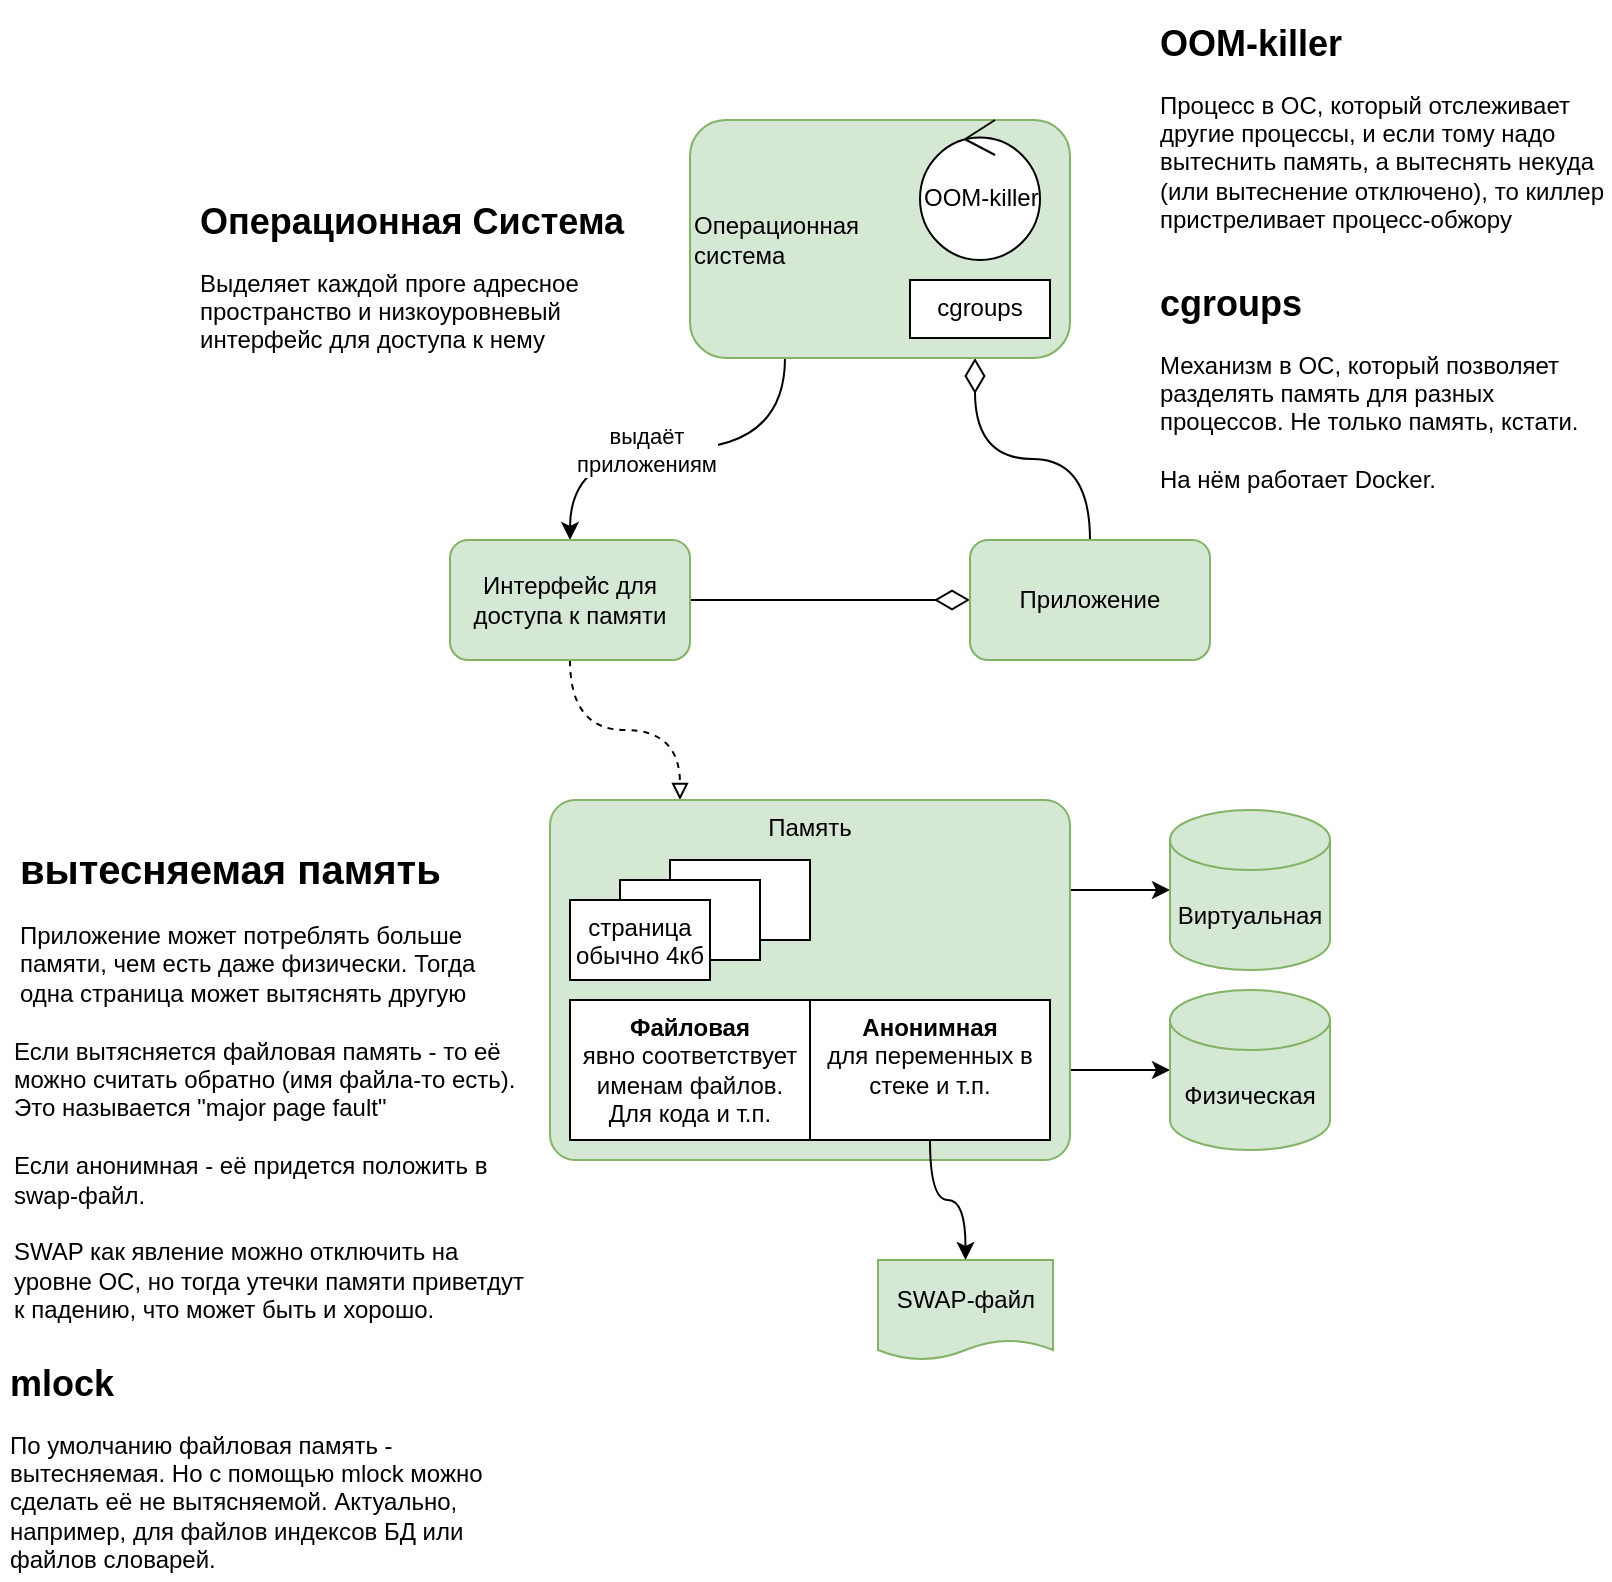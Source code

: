 <mxfile version="14.7.3" type="github">
  <diagram id="ImWpfMLSMGcMEEKTHTEJ" name="Page-1">
    <mxGraphModel dx="1990" dy="1153" grid="1" gridSize="10" guides="1" tooltips="1" connect="1" arrows="1" fold="1" page="1" pageScale="1" pageWidth="850" pageHeight="1100" math="0" shadow="0">
      <root>
        <mxCell id="0" />
        <mxCell id="1" parent="0" />
        <mxCell id="E5qFBSlidN9A068RfuDA-7" value="&lt;h1 style=&quot;font-size: 18px&quot;&gt;Операционная Система&lt;br&gt;&lt;/h1&gt;Выделяет каждой проге адресное пространство и низкоуровневый интерфейс для доступа к нему" style="text;html=1;strokeColor=none;fillColor=none;spacing=5;spacingTop=-20;whiteSpace=wrap;overflow=hidden;rounded=0;" vertex="1" parent="1">
          <mxGeometry x="118" y="119" width="230" height="90" as="geometry" />
        </mxCell>
        <mxCell id="E5qFBSlidN9A068RfuDA-11" style="edgeStyle=orthogonalEdgeStyle;curved=1;rounded=0;orthogonalLoop=1;jettySize=auto;html=1;exitX=0.75;exitY=1;exitDx=0;exitDy=0;startArrow=diamondThin;startFill=0;endArrow=none;endFill=0;startSize=15;" edge="1" parent="1" source="E5qFBSlidN9A068RfuDA-8" target="E5qFBSlidN9A068RfuDA-10">
          <mxGeometry relative="1" as="geometry" />
        </mxCell>
        <mxCell id="E5qFBSlidN9A068RfuDA-14" style="edgeStyle=orthogonalEdgeStyle;curved=1;rounded=0;orthogonalLoop=1;jettySize=auto;html=1;exitX=0.25;exitY=1;exitDx=0;exitDy=0;entryX=0.5;entryY=0;entryDx=0;entryDy=0;" edge="1" parent="1" source="E5qFBSlidN9A068RfuDA-8" target="E5qFBSlidN9A068RfuDA-12">
          <mxGeometry relative="1" as="geometry" />
        </mxCell>
        <mxCell id="E5qFBSlidN9A068RfuDA-16" value="&lt;div&gt;выдаёт &lt;br&gt;&lt;/div&gt;&lt;div&gt;приложениям&lt;/div&gt;" style="edgeLabel;html=1;align=center;verticalAlign=middle;resizable=0;points=[];" vertex="1" connectable="0" parent="E5qFBSlidN9A068RfuDA-14">
          <mxGeometry x="0.157" relative="1" as="geometry">
            <mxPoint as="offset" />
          </mxGeometry>
        </mxCell>
        <mxCell id="E5qFBSlidN9A068RfuDA-8" value="&lt;div&gt;Операционная &lt;br&gt;&lt;/div&gt;&lt;div&gt;система&lt;/div&gt;" style="whiteSpace=wrap;html=1;rounded=1;fillColor=#d5e8d4;strokeColor=#82b366;verticalAlign=middle;align=left;" vertex="1" parent="1">
          <mxGeometry x="368" y="80" width="190" height="119" as="geometry" />
        </mxCell>
        <mxCell id="E5qFBSlidN9A068RfuDA-15" style="edgeStyle=orthogonalEdgeStyle;curved=1;rounded=0;orthogonalLoop=1;jettySize=auto;html=1;exitX=0;exitY=0.5;exitDx=0;exitDy=0;entryX=1;entryY=0.5;entryDx=0;entryDy=0;startArrow=diamondThin;startFill=0;endArrow=none;endFill=0;startSize=15;" edge="1" parent="1" source="E5qFBSlidN9A068RfuDA-10" target="E5qFBSlidN9A068RfuDA-12">
          <mxGeometry relative="1" as="geometry" />
        </mxCell>
        <mxCell id="E5qFBSlidN9A068RfuDA-10" value="Приложение" style="whiteSpace=wrap;html=1;rounded=1;fillColor=#d5e8d4;strokeColor=#82b366;" vertex="1" parent="1">
          <mxGeometry x="508" y="290" width="120" height="60" as="geometry" />
        </mxCell>
        <mxCell id="E5qFBSlidN9A068RfuDA-21" style="edgeStyle=orthogonalEdgeStyle;curved=1;rounded=0;orthogonalLoop=1;jettySize=auto;html=1;exitX=0.5;exitY=1;exitDx=0;exitDy=0;entryX=0.25;entryY=0;entryDx=0;entryDy=0;endArrow=block;endFill=0;dashed=1;" edge="1" parent="1" source="E5qFBSlidN9A068RfuDA-12" target="E5qFBSlidN9A068RfuDA-18">
          <mxGeometry relative="1" as="geometry" />
        </mxCell>
        <mxCell id="E5qFBSlidN9A068RfuDA-12" value="Интерфейс для доступа к памяти" style="whiteSpace=wrap;html=1;rounded=1;fillColor=#d5e8d4;strokeColor=#82b366;" vertex="1" parent="1">
          <mxGeometry x="248" y="290" width="120" height="60" as="geometry" />
        </mxCell>
        <mxCell id="E5qFBSlidN9A068RfuDA-48" style="edgeStyle=orthogonalEdgeStyle;curved=1;rounded=0;orthogonalLoop=1;jettySize=auto;html=1;exitX=1;exitY=0.25;exitDx=0;exitDy=0;entryX=0;entryY=0.5;entryDx=0;entryDy=0;entryPerimeter=0;" edge="1" parent="1" source="E5qFBSlidN9A068RfuDA-18" target="E5qFBSlidN9A068RfuDA-46">
          <mxGeometry relative="1" as="geometry" />
        </mxCell>
        <mxCell id="E5qFBSlidN9A068RfuDA-49" style="edgeStyle=orthogonalEdgeStyle;curved=1;rounded=0;orthogonalLoop=1;jettySize=auto;html=1;exitX=1;exitY=0.75;exitDx=0;exitDy=0;entryX=0;entryY=0.5;entryDx=0;entryDy=0;entryPerimeter=0;" edge="1" parent="1" source="E5qFBSlidN9A068RfuDA-18" target="E5qFBSlidN9A068RfuDA-47">
          <mxGeometry relative="1" as="geometry" />
        </mxCell>
        <mxCell id="E5qFBSlidN9A068RfuDA-18" value="Память" style="whiteSpace=wrap;html=1;rounded=1;fillColor=#d5e8d4;strokeColor=#82b366;verticalAlign=top;align=center;arcSize=7;" vertex="1" parent="1">
          <mxGeometry x="298" y="420" width="260" height="180" as="geometry" />
        </mxCell>
        <mxCell id="E5qFBSlidN9A068RfuDA-19" value="&lt;div&gt;&lt;b&gt;Файловая&lt;/b&gt;&lt;/div&gt;&lt;div&gt;явно соответствует именам файлов. Для кода и т.п.&lt;br&gt;&lt;/div&gt;" style="rounded=0;whiteSpace=wrap;html=1;align=center;verticalAlign=top;" vertex="1" parent="1">
          <mxGeometry x="308" y="520" width="120" height="70" as="geometry" />
        </mxCell>
        <mxCell id="E5qFBSlidN9A068RfuDA-31" style="edgeStyle=orthogonalEdgeStyle;curved=1;rounded=0;orthogonalLoop=1;jettySize=auto;html=1;exitX=0.5;exitY=1;exitDx=0;exitDy=0;entryX=0.5;entryY=0;entryDx=0;entryDy=0;" edge="1" parent="1" source="E5qFBSlidN9A068RfuDA-20" target="E5qFBSlidN9A068RfuDA-33">
          <mxGeometry relative="1" as="geometry">
            <mxPoint x="488" y="630" as="targetPoint" />
          </mxGeometry>
        </mxCell>
        <mxCell id="E5qFBSlidN9A068RfuDA-20" value="&lt;div&gt;&lt;b&gt;Анонимная&lt;/b&gt;&lt;/div&gt;&lt;div&gt;для переменных в стеке и т.п.&lt;br&gt;&lt;/div&gt;" style="rounded=0;whiteSpace=wrap;html=1;align=center;verticalAlign=top;" vertex="1" parent="1">
          <mxGeometry x="428" y="520" width="120" height="70" as="geometry" />
        </mxCell>
        <mxCell id="E5qFBSlidN9A068RfuDA-24" value="&lt;h1 style=&quot;font-size: 20px&quot;&gt;вытесняемая память&lt;br&gt;&lt;/h1&gt;&lt;p&gt;Приложение может потреблять больше памяти, чем есть даже физически. Тогда одна страница может вытяснять другую&lt;br&gt;&lt;/p&gt;" style="text;html=1;strokeColor=none;fillColor=none;spacing=5;spacingTop=-20;whiteSpace=wrap;overflow=hidden;rounded=0;align=left;verticalAlign=top;" vertex="1" parent="1">
          <mxGeometry x="28" y="440" width="250" height="100" as="geometry" />
        </mxCell>
        <mxCell id="E5qFBSlidN9A068RfuDA-27" value="" style="rounded=0;whiteSpace=wrap;html=1;align=center;verticalAlign=top;" vertex="1" parent="1">
          <mxGeometry x="358" y="450" width="70" height="40" as="geometry" />
        </mxCell>
        <mxCell id="E5qFBSlidN9A068RfuDA-29" value="" style="rounded=0;whiteSpace=wrap;html=1;align=center;verticalAlign=top;" vertex="1" parent="1">
          <mxGeometry x="333" y="460" width="70" height="40" as="geometry" />
        </mxCell>
        <mxCell id="E5qFBSlidN9A068RfuDA-28" value="страница обычно 4кб" style="rounded=0;whiteSpace=wrap;html=1;align=center;verticalAlign=top;" vertex="1" parent="1">
          <mxGeometry x="308" y="470" width="70" height="40" as="geometry" />
        </mxCell>
        <mxCell id="E5qFBSlidN9A068RfuDA-33" value="SWAP-файл" style="shape=document;whiteSpace=wrap;html=1;boundedLbl=1;align=center;verticalAlign=middle;size=0.2;fillColor=#d5e8d4;strokeColor=#82b366;" vertex="1" parent="1">
          <mxGeometry x="462" y="650" width="87.5" height="50" as="geometry" />
        </mxCell>
        <mxCell id="E5qFBSlidN9A068RfuDA-34" value="&lt;div&gt;Если вытясняется файловая память - то её можно считать обратно (имя файла-то есть). Это называется &quot;major page fault&quot;&lt;br&gt;&lt;/div&gt;&lt;div&gt;&lt;br&gt;&lt;/div&gt;&lt;div&gt;Если анонимная - её придется положить в swap-файл. &lt;br&gt;&lt;/div&gt;&lt;div&gt;&lt;br&gt;&lt;/div&gt;&lt;div&gt;SWAP как явление можно отключить на уровне ОС, но тогда утечки памяти приветдут к падению, что может быть и хорошо.&lt;/div&gt;" style="text;html=1;strokeColor=none;fillColor=none;align=left;verticalAlign=middle;whiteSpace=wrap;rounded=0;" vertex="1" parent="1">
          <mxGeometry x="28" y="530" width="260" height="160" as="geometry" />
        </mxCell>
        <mxCell id="E5qFBSlidN9A068RfuDA-35" value="&lt;h1 style=&quot;font-size: 18px&quot;&gt;mlock&lt;br&gt;&lt;/h1&gt;&lt;p&gt;По умолчанию файловая память - вытесняемая. Но с помощью mlock можно сделать её не вытясняемой. Актуально, например, для файлов индексов БД или файлов словарей.&lt;br&gt;&lt;/p&gt;" style="text;html=1;strokeColor=none;fillColor=none;spacing=5;spacingTop=-20;whiteSpace=wrap;overflow=hidden;rounded=0;align=left;verticalAlign=top;" vertex="1" parent="1">
          <mxGeometry x="23" y="700" width="260" height="110" as="geometry" />
        </mxCell>
        <mxCell id="E5qFBSlidN9A068RfuDA-36" value="OOM-killer" style="ellipse;shape=umlControl;whiteSpace=wrap;html=1;align=left;verticalAlign=middle;" vertex="1" parent="1">
          <mxGeometry x="483" y="80" width="60" height="70" as="geometry" />
        </mxCell>
        <mxCell id="E5qFBSlidN9A068RfuDA-42" value="&lt;h1 style=&quot;font-size: 18px&quot;&gt;OOM-killer&lt;br&gt;&lt;/h1&gt;Процесс в ОС, который отслеживает другие процессы, и если тому надо вытеснить память, а вытеснять некуда (или вытеснение отключено), то киллер пристреливает процесс-обжору" style="text;html=1;strokeColor=none;fillColor=none;spacing=5;spacingTop=-20;whiteSpace=wrap;overflow=hidden;rounded=0;" vertex="1" parent="1">
          <mxGeometry x="598" y="30" width="230" height="111" as="geometry" />
        </mxCell>
        <mxCell id="E5qFBSlidN9A068RfuDA-46" value="Виртуальная" style="shape=cylinder3;whiteSpace=wrap;html=1;boundedLbl=1;backgroundOutline=1;size=15;align=center;verticalAlign=middle;fillColor=#d5e8d4;strokeColor=#82b366;" vertex="1" parent="1">
          <mxGeometry x="608" y="425" width="80" height="80" as="geometry" />
        </mxCell>
        <mxCell id="E5qFBSlidN9A068RfuDA-47" value="Физическая" style="shape=cylinder3;whiteSpace=wrap;html=1;boundedLbl=1;backgroundOutline=1;size=15;align=center;verticalAlign=middle;fillColor=#d5e8d4;strokeColor=#82b366;" vertex="1" parent="1">
          <mxGeometry x="608" y="515" width="80" height="80" as="geometry" />
        </mxCell>
        <mxCell id="E5qFBSlidN9A068RfuDA-50" value="&lt;h1 style=&quot;font-size: 18px&quot;&gt;cgroups&lt;br&gt;&lt;/h1&gt;&lt;div&gt;Механизм в ОС, который позволяет разделять память для разных процессов. Не только память, кстати.&lt;/div&gt;&lt;div&gt;&lt;br&gt;&lt;/div&gt;&lt;div&gt;На нём работает Docker.&lt;br&gt;&lt;/div&gt;" style="text;html=1;strokeColor=none;fillColor=none;spacing=5;spacingTop=-20;whiteSpace=wrap;overflow=hidden;rounded=0;" vertex="1" parent="1">
          <mxGeometry x="598" y="160" width="230" height="111" as="geometry" />
        </mxCell>
        <mxCell id="E5qFBSlidN9A068RfuDA-51" value="cgroups" style="rounded=0;whiteSpace=wrap;html=1;align=center;verticalAlign=top;" vertex="1" parent="1">
          <mxGeometry x="478" y="160" width="70" height="29" as="geometry" />
        </mxCell>
      </root>
    </mxGraphModel>
  </diagram>
</mxfile>
